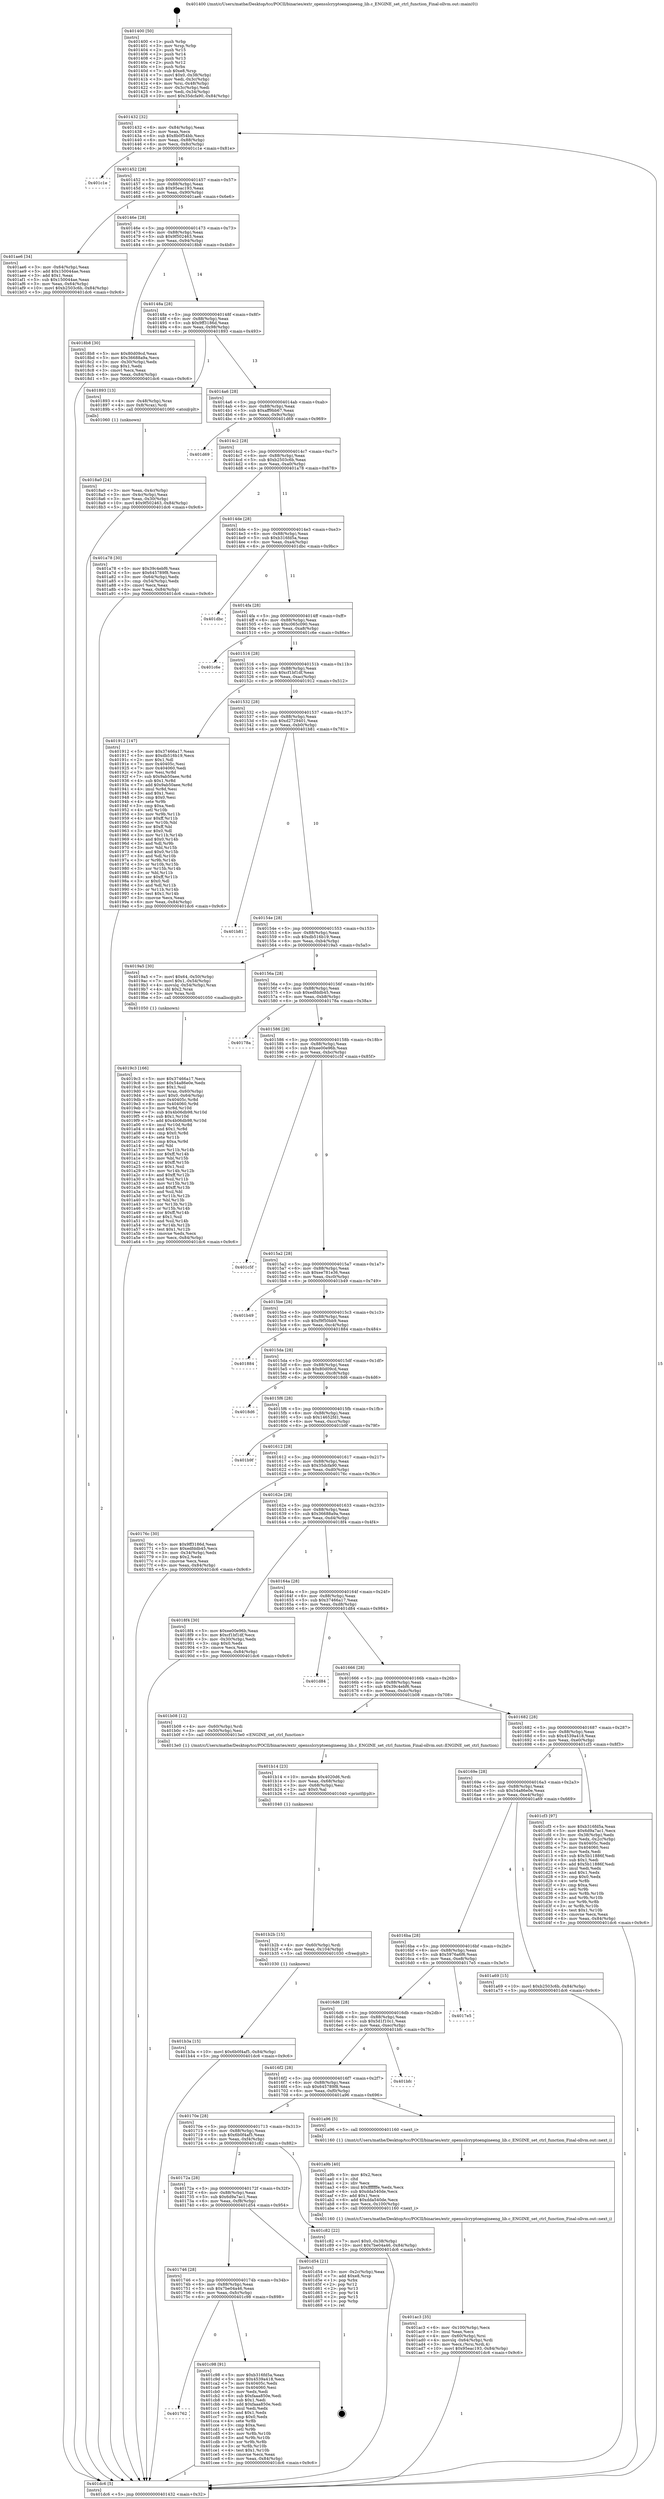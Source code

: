 digraph "0x401400" {
  label = "0x401400 (/mnt/c/Users/mathe/Desktop/tcc/POCII/binaries/extr_opensslcryptoengineeng_lib.c_ENGINE_set_ctrl_function_Final-ollvm.out::main(0))"
  labelloc = "t"
  node[shape=record]

  Entry [label="",width=0.3,height=0.3,shape=circle,fillcolor=black,style=filled]
  "0x401432" [label="{
     0x401432 [32]\l
     | [instrs]\l
     &nbsp;&nbsp;0x401432 \<+6\>: mov -0x84(%rbp),%eax\l
     &nbsp;&nbsp;0x401438 \<+2\>: mov %eax,%ecx\l
     &nbsp;&nbsp;0x40143a \<+6\>: sub $0x8b0f54bb,%ecx\l
     &nbsp;&nbsp;0x401440 \<+6\>: mov %eax,-0x88(%rbp)\l
     &nbsp;&nbsp;0x401446 \<+6\>: mov %ecx,-0x8c(%rbp)\l
     &nbsp;&nbsp;0x40144c \<+6\>: je 0000000000401c1e \<main+0x81e\>\l
  }"]
  "0x401c1e" [label="{
     0x401c1e\l
  }", style=dashed]
  "0x401452" [label="{
     0x401452 [28]\l
     | [instrs]\l
     &nbsp;&nbsp;0x401452 \<+5\>: jmp 0000000000401457 \<main+0x57\>\l
     &nbsp;&nbsp;0x401457 \<+6\>: mov -0x88(%rbp),%eax\l
     &nbsp;&nbsp;0x40145d \<+5\>: sub $0x95eac193,%eax\l
     &nbsp;&nbsp;0x401462 \<+6\>: mov %eax,-0x90(%rbp)\l
     &nbsp;&nbsp;0x401468 \<+6\>: je 0000000000401ae6 \<main+0x6e6\>\l
  }"]
  Exit [label="",width=0.3,height=0.3,shape=circle,fillcolor=black,style=filled,peripheries=2]
  "0x401ae6" [label="{
     0x401ae6 [34]\l
     | [instrs]\l
     &nbsp;&nbsp;0x401ae6 \<+3\>: mov -0x64(%rbp),%eax\l
     &nbsp;&nbsp;0x401ae9 \<+5\>: add $0x150044ae,%eax\l
     &nbsp;&nbsp;0x401aee \<+3\>: add $0x1,%eax\l
     &nbsp;&nbsp;0x401af1 \<+5\>: sub $0x150044ae,%eax\l
     &nbsp;&nbsp;0x401af6 \<+3\>: mov %eax,-0x64(%rbp)\l
     &nbsp;&nbsp;0x401af9 \<+10\>: movl $0xb2503c6b,-0x84(%rbp)\l
     &nbsp;&nbsp;0x401b03 \<+5\>: jmp 0000000000401dc6 \<main+0x9c6\>\l
  }"]
  "0x40146e" [label="{
     0x40146e [28]\l
     | [instrs]\l
     &nbsp;&nbsp;0x40146e \<+5\>: jmp 0000000000401473 \<main+0x73\>\l
     &nbsp;&nbsp;0x401473 \<+6\>: mov -0x88(%rbp),%eax\l
     &nbsp;&nbsp;0x401479 \<+5\>: sub $0x9f502463,%eax\l
     &nbsp;&nbsp;0x40147e \<+6\>: mov %eax,-0x94(%rbp)\l
     &nbsp;&nbsp;0x401484 \<+6\>: je 00000000004018b8 \<main+0x4b8\>\l
  }"]
  "0x401762" [label="{
     0x401762\l
  }", style=dashed]
  "0x4018b8" [label="{
     0x4018b8 [30]\l
     | [instrs]\l
     &nbsp;&nbsp;0x4018b8 \<+5\>: mov $0x80d09cd,%eax\l
     &nbsp;&nbsp;0x4018bd \<+5\>: mov $0x36688a9a,%ecx\l
     &nbsp;&nbsp;0x4018c2 \<+3\>: mov -0x30(%rbp),%edx\l
     &nbsp;&nbsp;0x4018c5 \<+3\>: cmp $0x1,%edx\l
     &nbsp;&nbsp;0x4018c8 \<+3\>: cmovl %ecx,%eax\l
     &nbsp;&nbsp;0x4018cb \<+6\>: mov %eax,-0x84(%rbp)\l
     &nbsp;&nbsp;0x4018d1 \<+5\>: jmp 0000000000401dc6 \<main+0x9c6\>\l
  }"]
  "0x40148a" [label="{
     0x40148a [28]\l
     | [instrs]\l
     &nbsp;&nbsp;0x40148a \<+5\>: jmp 000000000040148f \<main+0x8f\>\l
     &nbsp;&nbsp;0x40148f \<+6\>: mov -0x88(%rbp),%eax\l
     &nbsp;&nbsp;0x401495 \<+5\>: sub $0x9ff3186d,%eax\l
     &nbsp;&nbsp;0x40149a \<+6\>: mov %eax,-0x98(%rbp)\l
     &nbsp;&nbsp;0x4014a0 \<+6\>: je 0000000000401893 \<main+0x493\>\l
  }"]
  "0x401c98" [label="{
     0x401c98 [91]\l
     | [instrs]\l
     &nbsp;&nbsp;0x401c98 \<+5\>: mov $0xb316fd5a,%eax\l
     &nbsp;&nbsp;0x401c9d \<+5\>: mov $0x4539a418,%ecx\l
     &nbsp;&nbsp;0x401ca2 \<+7\>: mov 0x40405c,%edx\l
     &nbsp;&nbsp;0x401ca9 \<+7\>: mov 0x404060,%esi\l
     &nbsp;&nbsp;0x401cb0 \<+2\>: mov %edx,%edi\l
     &nbsp;&nbsp;0x401cb2 \<+6\>: sub $0xfaaa850e,%edi\l
     &nbsp;&nbsp;0x401cb8 \<+3\>: sub $0x1,%edi\l
     &nbsp;&nbsp;0x401cbb \<+6\>: add $0xfaaa850e,%edi\l
     &nbsp;&nbsp;0x401cc1 \<+3\>: imul %edi,%edx\l
     &nbsp;&nbsp;0x401cc4 \<+3\>: and $0x1,%edx\l
     &nbsp;&nbsp;0x401cc7 \<+3\>: cmp $0x0,%edx\l
     &nbsp;&nbsp;0x401cca \<+4\>: sete %r8b\l
     &nbsp;&nbsp;0x401cce \<+3\>: cmp $0xa,%esi\l
     &nbsp;&nbsp;0x401cd1 \<+4\>: setl %r9b\l
     &nbsp;&nbsp;0x401cd5 \<+3\>: mov %r8b,%r10b\l
     &nbsp;&nbsp;0x401cd8 \<+3\>: and %r9b,%r10b\l
     &nbsp;&nbsp;0x401cdb \<+3\>: xor %r9b,%r8b\l
     &nbsp;&nbsp;0x401cde \<+3\>: or %r8b,%r10b\l
     &nbsp;&nbsp;0x401ce1 \<+4\>: test $0x1,%r10b\l
     &nbsp;&nbsp;0x401ce5 \<+3\>: cmovne %ecx,%eax\l
     &nbsp;&nbsp;0x401ce8 \<+6\>: mov %eax,-0x84(%rbp)\l
     &nbsp;&nbsp;0x401cee \<+5\>: jmp 0000000000401dc6 \<main+0x9c6\>\l
  }"]
  "0x401893" [label="{
     0x401893 [13]\l
     | [instrs]\l
     &nbsp;&nbsp;0x401893 \<+4\>: mov -0x48(%rbp),%rax\l
     &nbsp;&nbsp;0x401897 \<+4\>: mov 0x8(%rax),%rdi\l
     &nbsp;&nbsp;0x40189b \<+5\>: call 0000000000401060 \<atoi@plt\>\l
     | [calls]\l
     &nbsp;&nbsp;0x401060 \{1\} (unknown)\l
  }"]
  "0x4014a6" [label="{
     0x4014a6 [28]\l
     | [instrs]\l
     &nbsp;&nbsp;0x4014a6 \<+5\>: jmp 00000000004014ab \<main+0xab\>\l
     &nbsp;&nbsp;0x4014ab \<+6\>: mov -0x88(%rbp),%eax\l
     &nbsp;&nbsp;0x4014b1 \<+5\>: sub $0xaff9bb67,%eax\l
     &nbsp;&nbsp;0x4014b6 \<+6\>: mov %eax,-0x9c(%rbp)\l
     &nbsp;&nbsp;0x4014bc \<+6\>: je 0000000000401d69 \<main+0x969\>\l
  }"]
  "0x401746" [label="{
     0x401746 [28]\l
     | [instrs]\l
     &nbsp;&nbsp;0x401746 \<+5\>: jmp 000000000040174b \<main+0x34b\>\l
     &nbsp;&nbsp;0x40174b \<+6\>: mov -0x88(%rbp),%eax\l
     &nbsp;&nbsp;0x401751 \<+5\>: sub $0x7be04a46,%eax\l
     &nbsp;&nbsp;0x401756 \<+6\>: mov %eax,-0xfc(%rbp)\l
     &nbsp;&nbsp;0x40175c \<+6\>: je 0000000000401c98 \<main+0x898\>\l
  }"]
  "0x401d69" [label="{
     0x401d69\l
  }", style=dashed]
  "0x4014c2" [label="{
     0x4014c2 [28]\l
     | [instrs]\l
     &nbsp;&nbsp;0x4014c2 \<+5\>: jmp 00000000004014c7 \<main+0xc7\>\l
     &nbsp;&nbsp;0x4014c7 \<+6\>: mov -0x88(%rbp),%eax\l
     &nbsp;&nbsp;0x4014cd \<+5\>: sub $0xb2503c6b,%eax\l
     &nbsp;&nbsp;0x4014d2 \<+6\>: mov %eax,-0xa0(%rbp)\l
     &nbsp;&nbsp;0x4014d8 \<+6\>: je 0000000000401a78 \<main+0x678\>\l
  }"]
  "0x401d54" [label="{
     0x401d54 [21]\l
     | [instrs]\l
     &nbsp;&nbsp;0x401d54 \<+3\>: mov -0x2c(%rbp),%eax\l
     &nbsp;&nbsp;0x401d57 \<+7\>: add $0xe8,%rsp\l
     &nbsp;&nbsp;0x401d5e \<+1\>: pop %rbx\l
     &nbsp;&nbsp;0x401d5f \<+2\>: pop %r12\l
     &nbsp;&nbsp;0x401d61 \<+2\>: pop %r13\l
     &nbsp;&nbsp;0x401d63 \<+2\>: pop %r14\l
     &nbsp;&nbsp;0x401d65 \<+2\>: pop %r15\l
     &nbsp;&nbsp;0x401d67 \<+1\>: pop %rbp\l
     &nbsp;&nbsp;0x401d68 \<+1\>: ret\l
  }"]
  "0x401a78" [label="{
     0x401a78 [30]\l
     | [instrs]\l
     &nbsp;&nbsp;0x401a78 \<+5\>: mov $0x39c4ebf6,%eax\l
     &nbsp;&nbsp;0x401a7d \<+5\>: mov $0x645789f8,%ecx\l
     &nbsp;&nbsp;0x401a82 \<+3\>: mov -0x64(%rbp),%edx\l
     &nbsp;&nbsp;0x401a85 \<+3\>: cmp -0x54(%rbp),%edx\l
     &nbsp;&nbsp;0x401a88 \<+3\>: cmovl %ecx,%eax\l
     &nbsp;&nbsp;0x401a8b \<+6\>: mov %eax,-0x84(%rbp)\l
     &nbsp;&nbsp;0x401a91 \<+5\>: jmp 0000000000401dc6 \<main+0x9c6\>\l
  }"]
  "0x4014de" [label="{
     0x4014de [28]\l
     | [instrs]\l
     &nbsp;&nbsp;0x4014de \<+5\>: jmp 00000000004014e3 \<main+0xe3\>\l
     &nbsp;&nbsp;0x4014e3 \<+6\>: mov -0x88(%rbp),%eax\l
     &nbsp;&nbsp;0x4014e9 \<+5\>: sub $0xb316fd5a,%eax\l
     &nbsp;&nbsp;0x4014ee \<+6\>: mov %eax,-0xa4(%rbp)\l
     &nbsp;&nbsp;0x4014f4 \<+6\>: je 0000000000401dbc \<main+0x9bc\>\l
  }"]
  "0x40172a" [label="{
     0x40172a [28]\l
     | [instrs]\l
     &nbsp;&nbsp;0x40172a \<+5\>: jmp 000000000040172f \<main+0x32f\>\l
     &nbsp;&nbsp;0x40172f \<+6\>: mov -0x88(%rbp),%eax\l
     &nbsp;&nbsp;0x401735 \<+5\>: sub $0x6d9a7ac1,%eax\l
     &nbsp;&nbsp;0x40173a \<+6\>: mov %eax,-0xf8(%rbp)\l
     &nbsp;&nbsp;0x401740 \<+6\>: je 0000000000401d54 \<main+0x954\>\l
  }"]
  "0x401dbc" [label="{
     0x401dbc\l
  }", style=dashed]
  "0x4014fa" [label="{
     0x4014fa [28]\l
     | [instrs]\l
     &nbsp;&nbsp;0x4014fa \<+5\>: jmp 00000000004014ff \<main+0xff\>\l
     &nbsp;&nbsp;0x4014ff \<+6\>: mov -0x88(%rbp),%eax\l
     &nbsp;&nbsp;0x401505 \<+5\>: sub $0xc065c090,%eax\l
     &nbsp;&nbsp;0x40150a \<+6\>: mov %eax,-0xa8(%rbp)\l
     &nbsp;&nbsp;0x401510 \<+6\>: je 0000000000401c6e \<main+0x86e\>\l
  }"]
  "0x401c82" [label="{
     0x401c82 [22]\l
     | [instrs]\l
     &nbsp;&nbsp;0x401c82 \<+7\>: movl $0x0,-0x38(%rbp)\l
     &nbsp;&nbsp;0x401c89 \<+10\>: movl $0x7be04a46,-0x84(%rbp)\l
     &nbsp;&nbsp;0x401c93 \<+5\>: jmp 0000000000401dc6 \<main+0x9c6\>\l
  }"]
  "0x401c6e" [label="{
     0x401c6e\l
  }", style=dashed]
  "0x401516" [label="{
     0x401516 [28]\l
     | [instrs]\l
     &nbsp;&nbsp;0x401516 \<+5\>: jmp 000000000040151b \<main+0x11b\>\l
     &nbsp;&nbsp;0x40151b \<+6\>: mov -0x88(%rbp),%eax\l
     &nbsp;&nbsp;0x401521 \<+5\>: sub $0xcf1bf1df,%eax\l
     &nbsp;&nbsp;0x401526 \<+6\>: mov %eax,-0xac(%rbp)\l
     &nbsp;&nbsp;0x40152c \<+6\>: je 0000000000401912 \<main+0x512\>\l
  }"]
  "0x401b3a" [label="{
     0x401b3a [15]\l
     | [instrs]\l
     &nbsp;&nbsp;0x401b3a \<+10\>: movl $0x6b0f4af5,-0x84(%rbp)\l
     &nbsp;&nbsp;0x401b44 \<+5\>: jmp 0000000000401dc6 \<main+0x9c6\>\l
  }"]
  "0x401912" [label="{
     0x401912 [147]\l
     | [instrs]\l
     &nbsp;&nbsp;0x401912 \<+5\>: mov $0x37466a17,%eax\l
     &nbsp;&nbsp;0x401917 \<+5\>: mov $0xdb516b19,%ecx\l
     &nbsp;&nbsp;0x40191c \<+2\>: mov $0x1,%dl\l
     &nbsp;&nbsp;0x40191e \<+7\>: mov 0x40405c,%esi\l
     &nbsp;&nbsp;0x401925 \<+7\>: mov 0x404060,%edi\l
     &nbsp;&nbsp;0x40192c \<+3\>: mov %esi,%r8d\l
     &nbsp;&nbsp;0x40192f \<+7\>: sub $0x9ab50aee,%r8d\l
     &nbsp;&nbsp;0x401936 \<+4\>: sub $0x1,%r8d\l
     &nbsp;&nbsp;0x40193a \<+7\>: add $0x9ab50aee,%r8d\l
     &nbsp;&nbsp;0x401941 \<+4\>: imul %r8d,%esi\l
     &nbsp;&nbsp;0x401945 \<+3\>: and $0x1,%esi\l
     &nbsp;&nbsp;0x401948 \<+3\>: cmp $0x0,%esi\l
     &nbsp;&nbsp;0x40194b \<+4\>: sete %r9b\l
     &nbsp;&nbsp;0x40194f \<+3\>: cmp $0xa,%edi\l
     &nbsp;&nbsp;0x401952 \<+4\>: setl %r10b\l
     &nbsp;&nbsp;0x401956 \<+3\>: mov %r9b,%r11b\l
     &nbsp;&nbsp;0x401959 \<+4\>: xor $0xff,%r11b\l
     &nbsp;&nbsp;0x40195d \<+3\>: mov %r10b,%bl\l
     &nbsp;&nbsp;0x401960 \<+3\>: xor $0xff,%bl\l
     &nbsp;&nbsp;0x401963 \<+3\>: xor $0x0,%dl\l
     &nbsp;&nbsp;0x401966 \<+3\>: mov %r11b,%r14b\l
     &nbsp;&nbsp;0x401969 \<+4\>: and $0x0,%r14b\l
     &nbsp;&nbsp;0x40196d \<+3\>: and %dl,%r9b\l
     &nbsp;&nbsp;0x401970 \<+3\>: mov %bl,%r15b\l
     &nbsp;&nbsp;0x401973 \<+4\>: and $0x0,%r15b\l
     &nbsp;&nbsp;0x401977 \<+3\>: and %dl,%r10b\l
     &nbsp;&nbsp;0x40197a \<+3\>: or %r9b,%r14b\l
     &nbsp;&nbsp;0x40197d \<+3\>: or %r10b,%r15b\l
     &nbsp;&nbsp;0x401980 \<+3\>: xor %r15b,%r14b\l
     &nbsp;&nbsp;0x401983 \<+3\>: or %bl,%r11b\l
     &nbsp;&nbsp;0x401986 \<+4\>: xor $0xff,%r11b\l
     &nbsp;&nbsp;0x40198a \<+3\>: or $0x0,%dl\l
     &nbsp;&nbsp;0x40198d \<+3\>: and %dl,%r11b\l
     &nbsp;&nbsp;0x401990 \<+3\>: or %r11b,%r14b\l
     &nbsp;&nbsp;0x401993 \<+4\>: test $0x1,%r14b\l
     &nbsp;&nbsp;0x401997 \<+3\>: cmovne %ecx,%eax\l
     &nbsp;&nbsp;0x40199a \<+6\>: mov %eax,-0x84(%rbp)\l
     &nbsp;&nbsp;0x4019a0 \<+5\>: jmp 0000000000401dc6 \<main+0x9c6\>\l
  }"]
  "0x401532" [label="{
     0x401532 [28]\l
     | [instrs]\l
     &nbsp;&nbsp;0x401532 \<+5\>: jmp 0000000000401537 \<main+0x137\>\l
     &nbsp;&nbsp;0x401537 \<+6\>: mov -0x88(%rbp),%eax\l
     &nbsp;&nbsp;0x40153d \<+5\>: sub $0xd2729401,%eax\l
     &nbsp;&nbsp;0x401542 \<+6\>: mov %eax,-0xb0(%rbp)\l
     &nbsp;&nbsp;0x401548 \<+6\>: je 0000000000401b81 \<main+0x781\>\l
  }"]
  "0x401b2b" [label="{
     0x401b2b [15]\l
     | [instrs]\l
     &nbsp;&nbsp;0x401b2b \<+4\>: mov -0x60(%rbp),%rdi\l
     &nbsp;&nbsp;0x401b2f \<+6\>: mov %eax,-0x104(%rbp)\l
     &nbsp;&nbsp;0x401b35 \<+5\>: call 0000000000401030 \<free@plt\>\l
     | [calls]\l
     &nbsp;&nbsp;0x401030 \{1\} (unknown)\l
  }"]
  "0x401b81" [label="{
     0x401b81\l
  }", style=dashed]
  "0x40154e" [label="{
     0x40154e [28]\l
     | [instrs]\l
     &nbsp;&nbsp;0x40154e \<+5\>: jmp 0000000000401553 \<main+0x153\>\l
     &nbsp;&nbsp;0x401553 \<+6\>: mov -0x88(%rbp),%eax\l
     &nbsp;&nbsp;0x401559 \<+5\>: sub $0xdb516b19,%eax\l
     &nbsp;&nbsp;0x40155e \<+6\>: mov %eax,-0xb4(%rbp)\l
     &nbsp;&nbsp;0x401564 \<+6\>: je 00000000004019a5 \<main+0x5a5\>\l
  }"]
  "0x401b14" [label="{
     0x401b14 [23]\l
     | [instrs]\l
     &nbsp;&nbsp;0x401b14 \<+10\>: movabs $0x4020d6,%rdi\l
     &nbsp;&nbsp;0x401b1e \<+3\>: mov %eax,-0x68(%rbp)\l
     &nbsp;&nbsp;0x401b21 \<+3\>: mov -0x68(%rbp),%esi\l
     &nbsp;&nbsp;0x401b24 \<+2\>: mov $0x0,%al\l
     &nbsp;&nbsp;0x401b26 \<+5\>: call 0000000000401040 \<printf@plt\>\l
     | [calls]\l
     &nbsp;&nbsp;0x401040 \{1\} (unknown)\l
  }"]
  "0x4019a5" [label="{
     0x4019a5 [30]\l
     | [instrs]\l
     &nbsp;&nbsp;0x4019a5 \<+7\>: movl $0x64,-0x50(%rbp)\l
     &nbsp;&nbsp;0x4019ac \<+7\>: movl $0x1,-0x54(%rbp)\l
     &nbsp;&nbsp;0x4019b3 \<+4\>: movslq -0x54(%rbp),%rax\l
     &nbsp;&nbsp;0x4019b7 \<+4\>: shl $0x2,%rax\l
     &nbsp;&nbsp;0x4019bb \<+3\>: mov %rax,%rdi\l
     &nbsp;&nbsp;0x4019be \<+5\>: call 0000000000401050 \<malloc@plt\>\l
     | [calls]\l
     &nbsp;&nbsp;0x401050 \{1\} (unknown)\l
  }"]
  "0x40156a" [label="{
     0x40156a [28]\l
     | [instrs]\l
     &nbsp;&nbsp;0x40156a \<+5\>: jmp 000000000040156f \<main+0x16f\>\l
     &nbsp;&nbsp;0x40156f \<+6\>: mov -0x88(%rbp),%eax\l
     &nbsp;&nbsp;0x401575 \<+5\>: sub $0xedfddb45,%eax\l
     &nbsp;&nbsp;0x40157a \<+6\>: mov %eax,-0xb8(%rbp)\l
     &nbsp;&nbsp;0x401580 \<+6\>: je 000000000040178a \<main+0x38a\>\l
  }"]
  "0x401ac3" [label="{
     0x401ac3 [35]\l
     | [instrs]\l
     &nbsp;&nbsp;0x401ac3 \<+6\>: mov -0x100(%rbp),%ecx\l
     &nbsp;&nbsp;0x401ac9 \<+3\>: imul %eax,%ecx\l
     &nbsp;&nbsp;0x401acc \<+4\>: mov -0x60(%rbp),%rsi\l
     &nbsp;&nbsp;0x401ad0 \<+4\>: movslq -0x64(%rbp),%rdi\l
     &nbsp;&nbsp;0x401ad4 \<+3\>: mov %ecx,(%rsi,%rdi,4)\l
     &nbsp;&nbsp;0x401ad7 \<+10\>: movl $0x95eac193,-0x84(%rbp)\l
     &nbsp;&nbsp;0x401ae1 \<+5\>: jmp 0000000000401dc6 \<main+0x9c6\>\l
  }"]
  "0x40178a" [label="{
     0x40178a\l
  }", style=dashed]
  "0x401586" [label="{
     0x401586 [28]\l
     | [instrs]\l
     &nbsp;&nbsp;0x401586 \<+5\>: jmp 000000000040158b \<main+0x18b\>\l
     &nbsp;&nbsp;0x40158b \<+6\>: mov -0x88(%rbp),%eax\l
     &nbsp;&nbsp;0x401591 \<+5\>: sub $0xee00e96b,%eax\l
     &nbsp;&nbsp;0x401596 \<+6\>: mov %eax,-0xbc(%rbp)\l
     &nbsp;&nbsp;0x40159c \<+6\>: je 0000000000401c5f \<main+0x85f\>\l
  }"]
  "0x401a9b" [label="{
     0x401a9b [40]\l
     | [instrs]\l
     &nbsp;&nbsp;0x401a9b \<+5\>: mov $0x2,%ecx\l
     &nbsp;&nbsp;0x401aa0 \<+1\>: cltd\l
     &nbsp;&nbsp;0x401aa1 \<+2\>: idiv %ecx\l
     &nbsp;&nbsp;0x401aa3 \<+6\>: imul $0xfffffffe,%edx,%ecx\l
     &nbsp;&nbsp;0x401aa9 \<+6\>: sub $0xdda540de,%ecx\l
     &nbsp;&nbsp;0x401aaf \<+3\>: add $0x1,%ecx\l
     &nbsp;&nbsp;0x401ab2 \<+6\>: add $0xdda540de,%ecx\l
     &nbsp;&nbsp;0x401ab8 \<+6\>: mov %ecx,-0x100(%rbp)\l
     &nbsp;&nbsp;0x401abe \<+5\>: call 0000000000401160 \<next_i\>\l
     | [calls]\l
     &nbsp;&nbsp;0x401160 \{1\} (/mnt/c/Users/mathe/Desktop/tcc/POCII/binaries/extr_opensslcryptoengineeng_lib.c_ENGINE_set_ctrl_function_Final-ollvm.out::next_i)\l
  }"]
  "0x401c5f" [label="{
     0x401c5f\l
  }", style=dashed]
  "0x4015a2" [label="{
     0x4015a2 [28]\l
     | [instrs]\l
     &nbsp;&nbsp;0x4015a2 \<+5\>: jmp 00000000004015a7 \<main+0x1a7\>\l
     &nbsp;&nbsp;0x4015a7 \<+6\>: mov -0x88(%rbp),%eax\l
     &nbsp;&nbsp;0x4015ad \<+5\>: sub $0xee781e36,%eax\l
     &nbsp;&nbsp;0x4015b2 \<+6\>: mov %eax,-0xc0(%rbp)\l
     &nbsp;&nbsp;0x4015b8 \<+6\>: je 0000000000401b49 \<main+0x749\>\l
  }"]
  "0x40170e" [label="{
     0x40170e [28]\l
     | [instrs]\l
     &nbsp;&nbsp;0x40170e \<+5\>: jmp 0000000000401713 \<main+0x313\>\l
     &nbsp;&nbsp;0x401713 \<+6\>: mov -0x88(%rbp),%eax\l
     &nbsp;&nbsp;0x401719 \<+5\>: sub $0x6b0f4af5,%eax\l
     &nbsp;&nbsp;0x40171e \<+6\>: mov %eax,-0xf4(%rbp)\l
     &nbsp;&nbsp;0x401724 \<+6\>: je 0000000000401c82 \<main+0x882\>\l
  }"]
  "0x401b49" [label="{
     0x401b49\l
  }", style=dashed]
  "0x4015be" [label="{
     0x4015be [28]\l
     | [instrs]\l
     &nbsp;&nbsp;0x4015be \<+5\>: jmp 00000000004015c3 \<main+0x1c3\>\l
     &nbsp;&nbsp;0x4015c3 \<+6\>: mov -0x88(%rbp),%eax\l
     &nbsp;&nbsp;0x4015c9 \<+5\>: sub $0xf9f50bb9,%eax\l
     &nbsp;&nbsp;0x4015ce \<+6\>: mov %eax,-0xc4(%rbp)\l
     &nbsp;&nbsp;0x4015d4 \<+6\>: je 0000000000401884 \<main+0x484\>\l
  }"]
  "0x401a96" [label="{
     0x401a96 [5]\l
     | [instrs]\l
     &nbsp;&nbsp;0x401a96 \<+5\>: call 0000000000401160 \<next_i\>\l
     | [calls]\l
     &nbsp;&nbsp;0x401160 \{1\} (/mnt/c/Users/mathe/Desktop/tcc/POCII/binaries/extr_opensslcryptoengineeng_lib.c_ENGINE_set_ctrl_function_Final-ollvm.out::next_i)\l
  }"]
  "0x401884" [label="{
     0x401884\l
  }", style=dashed]
  "0x4015da" [label="{
     0x4015da [28]\l
     | [instrs]\l
     &nbsp;&nbsp;0x4015da \<+5\>: jmp 00000000004015df \<main+0x1df\>\l
     &nbsp;&nbsp;0x4015df \<+6\>: mov -0x88(%rbp),%eax\l
     &nbsp;&nbsp;0x4015e5 \<+5\>: sub $0x80d09cd,%eax\l
     &nbsp;&nbsp;0x4015ea \<+6\>: mov %eax,-0xc8(%rbp)\l
     &nbsp;&nbsp;0x4015f0 \<+6\>: je 00000000004018d6 \<main+0x4d6\>\l
  }"]
  "0x4016f2" [label="{
     0x4016f2 [28]\l
     | [instrs]\l
     &nbsp;&nbsp;0x4016f2 \<+5\>: jmp 00000000004016f7 \<main+0x2f7\>\l
     &nbsp;&nbsp;0x4016f7 \<+6\>: mov -0x88(%rbp),%eax\l
     &nbsp;&nbsp;0x4016fd \<+5\>: sub $0x645789f8,%eax\l
     &nbsp;&nbsp;0x401702 \<+6\>: mov %eax,-0xf0(%rbp)\l
     &nbsp;&nbsp;0x401708 \<+6\>: je 0000000000401a96 \<main+0x696\>\l
  }"]
  "0x4018d6" [label="{
     0x4018d6\l
  }", style=dashed]
  "0x4015f6" [label="{
     0x4015f6 [28]\l
     | [instrs]\l
     &nbsp;&nbsp;0x4015f6 \<+5\>: jmp 00000000004015fb \<main+0x1fb\>\l
     &nbsp;&nbsp;0x4015fb \<+6\>: mov -0x88(%rbp),%eax\l
     &nbsp;&nbsp;0x401601 \<+5\>: sub $0x14652fd1,%eax\l
     &nbsp;&nbsp;0x401606 \<+6\>: mov %eax,-0xcc(%rbp)\l
     &nbsp;&nbsp;0x40160c \<+6\>: je 0000000000401b9f \<main+0x79f\>\l
  }"]
  "0x401bfc" [label="{
     0x401bfc\l
  }", style=dashed]
  "0x401b9f" [label="{
     0x401b9f\l
  }", style=dashed]
  "0x401612" [label="{
     0x401612 [28]\l
     | [instrs]\l
     &nbsp;&nbsp;0x401612 \<+5\>: jmp 0000000000401617 \<main+0x217\>\l
     &nbsp;&nbsp;0x401617 \<+6\>: mov -0x88(%rbp),%eax\l
     &nbsp;&nbsp;0x40161d \<+5\>: sub $0x35dcfa90,%eax\l
     &nbsp;&nbsp;0x401622 \<+6\>: mov %eax,-0xd0(%rbp)\l
     &nbsp;&nbsp;0x401628 \<+6\>: je 000000000040176c \<main+0x36c\>\l
  }"]
  "0x4016d6" [label="{
     0x4016d6 [28]\l
     | [instrs]\l
     &nbsp;&nbsp;0x4016d6 \<+5\>: jmp 00000000004016db \<main+0x2db\>\l
     &nbsp;&nbsp;0x4016db \<+6\>: mov -0x88(%rbp),%eax\l
     &nbsp;&nbsp;0x4016e1 \<+5\>: sub $0x5d1f10c1,%eax\l
     &nbsp;&nbsp;0x4016e6 \<+6\>: mov %eax,-0xec(%rbp)\l
     &nbsp;&nbsp;0x4016ec \<+6\>: je 0000000000401bfc \<main+0x7fc\>\l
  }"]
  "0x40176c" [label="{
     0x40176c [30]\l
     | [instrs]\l
     &nbsp;&nbsp;0x40176c \<+5\>: mov $0x9ff3186d,%eax\l
     &nbsp;&nbsp;0x401771 \<+5\>: mov $0xedfddb45,%ecx\l
     &nbsp;&nbsp;0x401776 \<+3\>: mov -0x34(%rbp),%edx\l
     &nbsp;&nbsp;0x401779 \<+3\>: cmp $0x2,%edx\l
     &nbsp;&nbsp;0x40177c \<+3\>: cmovne %ecx,%eax\l
     &nbsp;&nbsp;0x40177f \<+6\>: mov %eax,-0x84(%rbp)\l
     &nbsp;&nbsp;0x401785 \<+5\>: jmp 0000000000401dc6 \<main+0x9c6\>\l
  }"]
  "0x40162e" [label="{
     0x40162e [28]\l
     | [instrs]\l
     &nbsp;&nbsp;0x40162e \<+5\>: jmp 0000000000401633 \<main+0x233\>\l
     &nbsp;&nbsp;0x401633 \<+6\>: mov -0x88(%rbp),%eax\l
     &nbsp;&nbsp;0x401639 \<+5\>: sub $0x36688a9a,%eax\l
     &nbsp;&nbsp;0x40163e \<+6\>: mov %eax,-0xd4(%rbp)\l
     &nbsp;&nbsp;0x401644 \<+6\>: je 00000000004018f4 \<main+0x4f4\>\l
  }"]
  "0x401dc6" [label="{
     0x401dc6 [5]\l
     | [instrs]\l
     &nbsp;&nbsp;0x401dc6 \<+5\>: jmp 0000000000401432 \<main+0x32\>\l
  }"]
  "0x401400" [label="{
     0x401400 [50]\l
     | [instrs]\l
     &nbsp;&nbsp;0x401400 \<+1\>: push %rbp\l
     &nbsp;&nbsp;0x401401 \<+3\>: mov %rsp,%rbp\l
     &nbsp;&nbsp;0x401404 \<+2\>: push %r15\l
     &nbsp;&nbsp;0x401406 \<+2\>: push %r14\l
     &nbsp;&nbsp;0x401408 \<+2\>: push %r13\l
     &nbsp;&nbsp;0x40140a \<+2\>: push %r12\l
     &nbsp;&nbsp;0x40140c \<+1\>: push %rbx\l
     &nbsp;&nbsp;0x40140d \<+7\>: sub $0xe8,%rsp\l
     &nbsp;&nbsp;0x401414 \<+7\>: movl $0x0,-0x38(%rbp)\l
     &nbsp;&nbsp;0x40141b \<+3\>: mov %edi,-0x3c(%rbp)\l
     &nbsp;&nbsp;0x40141e \<+4\>: mov %rsi,-0x48(%rbp)\l
     &nbsp;&nbsp;0x401422 \<+3\>: mov -0x3c(%rbp),%edi\l
     &nbsp;&nbsp;0x401425 \<+3\>: mov %edi,-0x34(%rbp)\l
     &nbsp;&nbsp;0x401428 \<+10\>: movl $0x35dcfa90,-0x84(%rbp)\l
  }"]
  "0x4018a0" [label="{
     0x4018a0 [24]\l
     | [instrs]\l
     &nbsp;&nbsp;0x4018a0 \<+3\>: mov %eax,-0x4c(%rbp)\l
     &nbsp;&nbsp;0x4018a3 \<+3\>: mov -0x4c(%rbp),%eax\l
     &nbsp;&nbsp;0x4018a6 \<+3\>: mov %eax,-0x30(%rbp)\l
     &nbsp;&nbsp;0x4018a9 \<+10\>: movl $0x9f502463,-0x84(%rbp)\l
     &nbsp;&nbsp;0x4018b3 \<+5\>: jmp 0000000000401dc6 \<main+0x9c6\>\l
  }"]
  "0x4017e5" [label="{
     0x4017e5\l
  }", style=dashed]
  "0x4018f4" [label="{
     0x4018f4 [30]\l
     | [instrs]\l
     &nbsp;&nbsp;0x4018f4 \<+5\>: mov $0xee00e96b,%eax\l
     &nbsp;&nbsp;0x4018f9 \<+5\>: mov $0xcf1bf1df,%ecx\l
     &nbsp;&nbsp;0x4018fe \<+3\>: mov -0x30(%rbp),%edx\l
     &nbsp;&nbsp;0x401901 \<+3\>: cmp $0x0,%edx\l
     &nbsp;&nbsp;0x401904 \<+3\>: cmove %ecx,%eax\l
     &nbsp;&nbsp;0x401907 \<+6\>: mov %eax,-0x84(%rbp)\l
     &nbsp;&nbsp;0x40190d \<+5\>: jmp 0000000000401dc6 \<main+0x9c6\>\l
  }"]
  "0x40164a" [label="{
     0x40164a [28]\l
     | [instrs]\l
     &nbsp;&nbsp;0x40164a \<+5\>: jmp 000000000040164f \<main+0x24f\>\l
     &nbsp;&nbsp;0x40164f \<+6\>: mov -0x88(%rbp),%eax\l
     &nbsp;&nbsp;0x401655 \<+5\>: sub $0x37466a17,%eax\l
     &nbsp;&nbsp;0x40165a \<+6\>: mov %eax,-0xd8(%rbp)\l
     &nbsp;&nbsp;0x401660 \<+6\>: je 0000000000401d84 \<main+0x984\>\l
  }"]
  "0x4019c3" [label="{
     0x4019c3 [166]\l
     | [instrs]\l
     &nbsp;&nbsp;0x4019c3 \<+5\>: mov $0x37466a17,%ecx\l
     &nbsp;&nbsp;0x4019c8 \<+5\>: mov $0x54a86e0e,%edx\l
     &nbsp;&nbsp;0x4019cd \<+3\>: mov $0x1,%sil\l
     &nbsp;&nbsp;0x4019d0 \<+4\>: mov %rax,-0x60(%rbp)\l
     &nbsp;&nbsp;0x4019d4 \<+7\>: movl $0x0,-0x64(%rbp)\l
     &nbsp;&nbsp;0x4019db \<+8\>: mov 0x40405c,%r8d\l
     &nbsp;&nbsp;0x4019e3 \<+8\>: mov 0x404060,%r9d\l
     &nbsp;&nbsp;0x4019eb \<+3\>: mov %r8d,%r10d\l
     &nbsp;&nbsp;0x4019ee \<+7\>: sub $0x4b06db98,%r10d\l
     &nbsp;&nbsp;0x4019f5 \<+4\>: sub $0x1,%r10d\l
     &nbsp;&nbsp;0x4019f9 \<+7\>: add $0x4b06db98,%r10d\l
     &nbsp;&nbsp;0x401a00 \<+4\>: imul %r10d,%r8d\l
     &nbsp;&nbsp;0x401a04 \<+4\>: and $0x1,%r8d\l
     &nbsp;&nbsp;0x401a08 \<+4\>: cmp $0x0,%r8d\l
     &nbsp;&nbsp;0x401a0c \<+4\>: sete %r11b\l
     &nbsp;&nbsp;0x401a10 \<+4\>: cmp $0xa,%r9d\l
     &nbsp;&nbsp;0x401a14 \<+3\>: setl %bl\l
     &nbsp;&nbsp;0x401a17 \<+3\>: mov %r11b,%r14b\l
     &nbsp;&nbsp;0x401a1a \<+4\>: xor $0xff,%r14b\l
     &nbsp;&nbsp;0x401a1e \<+3\>: mov %bl,%r15b\l
     &nbsp;&nbsp;0x401a21 \<+4\>: xor $0xff,%r15b\l
     &nbsp;&nbsp;0x401a25 \<+4\>: xor $0x1,%sil\l
     &nbsp;&nbsp;0x401a29 \<+3\>: mov %r14b,%r12b\l
     &nbsp;&nbsp;0x401a2c \<+4\>: and $0xff,%r12b\l
     &nbsp;&nbsp;0x401a30 \<+3\>: and %sil,%r11b\l
     &nbsp;&nbsp;0x401a33 \<+3\>: mov %r15b,%r13b\l
     &nbsp;&nbsp;0x401a36 \<+4\>: and $0xff,%r13b\l
     &nbsp;&nbsp;0x401a3a \<+3\>: and %sil,%bl\l
     &nbsp;&nbsp;0x401a3d \<+3\>: or %r11b,%r12b\l
     &nbsp;&nbsp;0x401a40 \<+3\>: or %bl,%r13b\l
     &nbsp;&nbsp;0x401a43 \<+3\>: xor %r13b,%r12b\l
     &nbsp;&nbsp;0x401a46 \<+3\>: or %r15b,%r14b\l
     &nbsp;&nbsp;0x401a49 \<+4\>: xor $0xff,%r14b\l
     &nbsp;&nbsp;0x401a4d \<+4\>: or $0x1,%sil\l
     &nbsp;&nbsp;0x401a51 \<+3\>: and %sil,%r14b\l
     &nbsp;&nbsp;0x401a54 \<+3\>: or %r14b,%r12b\l
     &nbsp;&nbsp;0x401a57 \<+4\>: test $0x1,%r12b\l
     &nbsp;&nbsp;0x401a5b \<+3\>: cmovne %edx,%ecx\l
     &nbsp;&nbsp;0x401a5e \<+6\>: mov %ecx,-0x84(%rbp)\l
     &nbsp;&nbsp;0x401a64 \<+5\>: jmp 0000000000401dc6 \<main+0x9c6\>\l
  }"]
  "0x4016ba" [label="{
     0x4016ba [28]\l
     | [instrs]\l
     &nbsp;&nbsp;0x4016ba \<+5\>: jmp 00000000004016bf \<main+0x2bf\>\l
     &nbsp;&nbsp;0x4016bf \<+6\>: mov -0x88(%rbp),%eax\l
     &nbsp;&nbsp;0x4016c5 \<+5\>: sub $0x5976a6f6,%eax\l
     &nbsp;&nbsp;0x4016ca \<+6\>: mov %eax,-0xe8(%rbp)\l
     &nbsp;&nbsp;0x4016d0 \<+6\>: je 00000000004017e5 \<main+0x3e5\>\l
  }"]
  "0x401d84" [label="{
     0x401d84\l
  }", style=dashed]
  "0x401666" [label="{
     0x401666 [28]\l
     | [instrs]\l
     &nbsp;&nbsp;0x401666 \<+5\>: jmp 000000000040166b \<main+0x26b\>\l
     &nbsp;&nbsp;0x40166b \<+6\>: mov -0x88(%rbp),%eax\l
     &nbsp;&nbsp;0x401671 \<+5\>: sub $0x39c4ebf6,%eax\l
     &nbsp;&nbsp;0x401676 \<+6\>: mov %eax,-0xdc(%rbp)\l
     &nbsp;&nbsp;0x40167c \<+6\>: je 0000000000401b08 \<main+0x708\>\l
  }"]
  "0x401a69" [label="{
     0x401a69 [15]\l
     | [instrs]\l
     &nbsp;&nbsp;0x401a69 \<+10\>: movl $0xb2503c6b,-0x84(%rbp)\l
     &nbsp;&nbsp;0x401a73 \<+5\>: jmp 0000000000401dc6 \<main+0x9c6\>\l
  }"]
  "0x401b08" [label="{
     0x401b08 [12]\l
     | [instrs]\l
     &nbsp;&nbsp;0x401b08 \<+4\>: mov -0x60(%rbp),%rdi\l
     &nbsp;&nbsp;0x401b0c \<+3\>: mov -0x50(%rbp),%esi\l
     &nbsp;&nbsp;0x401b0f \<+5\>: call 00000000004013e0 \<ENGINE_set_ctrl_function\>\l
     | [calls]\l
     &nbsp;&nbsp;0x4013e0 \{1\} (/mnt/c/Users/mathe/Desktop/tcc/POCII/binaries/extr_opensslcryptoengineeng_lib.c_ENGINE_set_ctrl_function_Final-ollvm.out::ENGINE_set_ctrl_function)\l
  }"]
  "0x401682" [label="{
     0x401682 [28]\l
     | [instrs]\l
     &nbsp;&nbsp;0x401682 \<+5\>: jmp 0000000000401687 \<main+0x287\>\l
     &nbsp;&nbsp;0x401687 \<+6\>: mov -0x88(%rbp),%eax\l
     &nbsp;&nbsp;0x40168d \<+5\>: sub $0x4539a418,%eax\l
     &nbsp;&nbsp;0x401692 \<+6\>: mov %eax,-0xe0(%rbp)\l
     &nbsp;&nbsp;0x401698 \<+6\>: je 0000000000401cf3 \<main+0x8f3\>\l
  }"]
  "0x40169e" [label="{
     0x40169e [28]\l
     | [instrs]\l
     &nbsp;&nbsp;0x40169e \<+5\>: jmp 00000000004016a3 \<main+0x2a3\>\l
     &nbsp;&nbsp;0x4016a3 \<+6\>: mov -0x88(%rbp),%eax\l
     &nbsp;&nbsp;0x4016a9 \<+5\>: sub $0x54a86e0e,%eax\l
     &nbsp;&nbsp;0x4016ae \<+6\>: mov %eax,-0xe4(%rbp)\l
     &nbsp;&nbsp;0x4016b4 \<+6\>: je 0000000000401a69 \<main+0x669\>\l
  }"]
  "0x401cf3" [label="{
     0x401cf3 [97]\l
     | [instrs]\l
     &nbsp;&nbsp;0x401cf3 \<+5\>: mov $0xb316fd5a,%eax\l
     &nbsp;&nbsp;0x401cf8 \<+5\>: mov $0x6d9a7ac1,%ecx\l
     &nbsp;&nbsp;0x401cfd \<+3\>: mov -0x38(%rbp),%edx\l
     &nbsp;&nbsp;0x401d00 \<+3\>: mov %edx,-0x2c(%rbp)\l
     &nbsp;&nbsp;0x401d03 \<+7\>: mov 0x40405c,%edx\l
     &nbsp;&nbsp;0x401d0a \<+7\>: mov 0x404060,%esi\l
     &nbsp;&nbsp;0x401d11 \<+2\>: mov %edx,%edi\l
     &nbsp;&nbsp;0x401d13 \<+6\>: sub $0x5b11886f,%edi\l
     &nbsp;&nbsp;0x401d19 \<+3\>: sub $0x1,%edi\l
     &nbsp;&nbsp;0x401d1c \<+6\>: add $0x5b11886f,%edi\l
     &nbsp;&nbsp;0x401d22 \<+3\>: imul %edi,%edx\l
     &nbsp;&nbsp;0x401d25 \<+3\>: and $0x1,%edx\l
     &nbsp;&nbsp;0x401d28 \<+3\>: cmp $0x0,%edx\l
     &nbsp;&nbsp;0x401d2b \<+4\>: sete %r8b\l
     &nbsp;&nbsp;0x401d2f \<+3\>: cmp $0xa,%esi\l
     &nbsp;&nbsp;0x401d32 \<+4\>: setl %r9b\l
     &nbsp;&nbsp;0x401d36 \<+3\>: mov %r8b,%r10b\l
     &nbsp;&nbsp;0x401d39 \<+3\>: and %r9b,%r10b\l
     &nbsp;&nbsp;0x401d3c \<+3\>: xor %r9b,%r8b\l
     &nbsp;&nbsp;0x401d3f \<+3\>: or %r8b,%r10b\l
     &nbsp;&nbsp;0x401d42 \<+4\>: test $0x1,%r10b\l
     &nbsp;&nbsp;0x401d46 \<+3\>: cmovne %ecx,%eax\l
     &nbsp;&nbsp;0x401d49 \<+6\>: mov %eax,-0x84(%rbp)\l
     &nbsp;&nbsp;0x401d4f \<+5\>: jmp 0000000000401dc6 \<main+0x9c6\>\l
  }"]
  Entry -> "0x401400" [label=" 1"]
  "0x401432" -> "0x401c1e" [label=" 0"]
  "0x401432" -> "0x401452" [label=" 16"]
  "0x401d54" -> Exit [label=" 1"]
  "0x401452" -> "0x401ae6" [label=" 1"]
  "0x401452" -> "0x40146e" [label=" 15"]
  "0x401cf3" -> "0x401dc6" [label=" 1"]
  "0x40146e" -> "0x4018b8" [label=" 1"]
  "0x40146e" -> "0x40148a" [label=" 14"]
  "0x401c98" -> "0x401dc6" [label=" 1"]
  "0x40148a" -> "0x401893" [label=" 1"]
  "0x40148a" -> "0x4014a6" [label=" 13"]
  "0x401746" -> "0x401762" [label=" 0"]
  "0x4014a6" -> "0x401d69" [label=" 0"]
  "0x4014a6" -> "0x4014c2" [label=" 13"]
  "0x401746" -> "0x401c98" [label=" 1"]
  "0x4014c2" -> "0x401a78" [label=" 2"]
  "0x4014c2" -> "0x4014de" [label=" 11"]
  "0x40172a" -> "0x401746" [label=" 1"]
  "0x4014de" -> "0x401dbc" [label=" 0"]
  "0x4014de" -> "0x4014fa" [label=" 11"]
  "0x40172a" -> "0x401d54" [label=" 1"]
  "0x4014fa" -> "0x401c6e" [label=" 0"]
  "0x4014fa" -> "0x401516" [label=" 11"]
  "0x401c82" -> "0x401dc6" [label=" 1"]
  "0x401516" -> "0x401912" [label=" 1"]
  "0x401516" -> "0x401532" [label=" 10"]
  "0x40170e" -> "0x401c82" [label=" 1"]
  "0x401532" -> "0x401b81" [label=" 0"]
  "0x401532" -> "0x40154e" [label=" 10"]
  "0x40170e" -> "0x40172a" [label=" 2"]
  "0x40154e" -> "0x4019a5" [label=" 1"]
  "0x40154e" -> "0x40156a" [label=" 9"]
  "0x401b3a" -> "0x401dc6" [label=" 1"]
  "0x40156a" -> "0x40178a" [label=" 0"]
  "0x40156a" -> "0x401586" [label=" 9"]
  "0x401b2b" -> "0x401b3a" [label=" 1"]
  "0x401586" -> "0x401c5f" [label=" 0"]
  "0x401586" -> "0x4015a2" [label=" 9"]
  "0x401b14" -> "0x401b2b" [label=" 1"]
  "0x4015a2" -> "0x401b49" [label=" 0"]
  "0x4015a2" -> "0x4015be" [label=" 9"]
  "0x401b08" -> "0x401b14" [label=" 1"]
  "0x4015be" -> "0x401884" [label=" 0"]
  "0x4015be" -> "0x4015da" [label=" 9"]
  "0x401ae6" -> "0x401dc6" [label=" 1"]
  "0x4015da" -> "0x4018d6" [label=" 0"]
  "0x4015da" -> "0x4015f6" [label=" 9"]
  "0x401a9b" -> "0x401ac3" [label=" 1"]
  "0x4015f6" -> "0x401b9f" [label=" 0"]
  "0x4015f6" -> "0x401612" [label=" 9"]
  "0x401a96" -> "0x401a9b" [label=" 1"]
  "0x401612" -> "0x40176c" [label=" 1"]
  "0x401612" -> "0x40162e" [label=" 8"]
  "0x40176c" -> "0x401dc6" [label=" 1"]
  "0x401400" -> "0x401432" [label=" 1"]
  "0x401dc6" -> "0x401432" [label=" 15"]
  "0x401893" -> "0x4018a0" [label=" 1"]
  "0x4018a0" -> "0x401dc6" [label=" 1"]
  "0x4018b8" -> "0x401dc6" [label=" 1"]
  "0x4016f2" -> "0x401a96" [label=" 1"]
  "0x40162e" -> "0x4018f4" [label=" 1"]
  "0x40162e" -> "0x40164a" [label=" 7"]
  "0x4018f4" -> "0x401dc6" [label=" 1"]
  "0x401912" -> "0x401dc6" [label=" 1"]
  "0x4019a5" -> "0x4019c3" [label=" 1"]
  "0x4019c3" -> "0x401dc6" [label=" 1"]
  "0x401ac3" -> "0x401dc6" [label=" 1"]
  "0x40164a" -> "0x401d84" [label=" 0"]
  "0x40164a" -> "0x401666" [label=" 7"]
  "0x4016d6" -> "0x401bfc" [label=" 0"]
  "0x401666" -> "0x401b08" [label=" 1"]
  "0x401666" -> "0x401682" [label=" 6"]
  "0x4016f2" -> "0x40170e" [label=" 3"]
  "0x401682" -> "0x401cf3" [label=" 1"]
  "0x401682" -> "0x40169e" [label=" 5"]
  "0x4016ba" -> "0x4016d6" [label=" 4"]
  "0x40169e" -> "0x401a69" [label=" 1"]
  "0x40169e" -> "0x4016ba" [label=" 4"]
  "0x401a69" -> "0x401dc6" [label=" 1"]
  "0x401a78" -> "0x401dc6" [label=" 2"]
  "0x4016d6" -> "0x4016f2" [label=" 4"]
  "0x4016ba" -> "0x4017e5" [label=" 0"]
}
